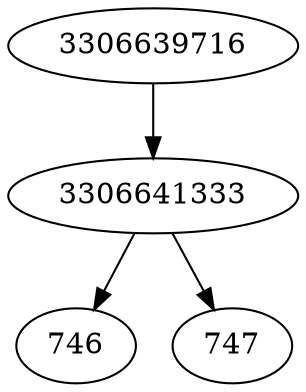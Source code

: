 strict digraph  {
746;
747;
3306639716;
3306641333;
3306639716 -> 3306641333;
3306641333 -> 746;
3306641333 -> 747;
}

